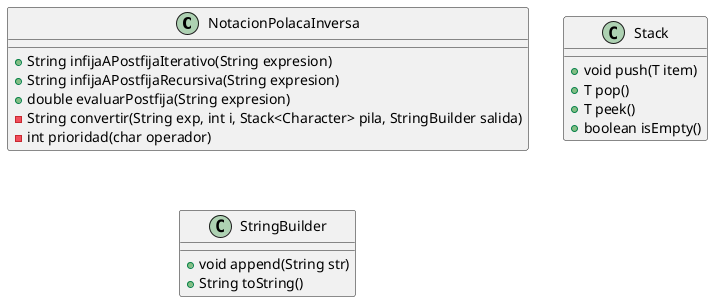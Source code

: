 @startuml

class NotacionPolacaInversa {
    +String infijaAPostfijaIterativo(String expresion)
    +String infijaAPostfijaRecursiva(String expresion)
    +double evaluarPostfija(String expresion)
    -String convertir(String exp, int i, Stack<Character> pila, StringBuilder salida)
    -int prioridad(char operador)
}

class Stack {
    +void push(T item)
    +T pop()
    +T peek()
    +boolean isEmpty()
}

class StringBuilder {
    +void append(String str)
    +String toString()
}

@enduml
